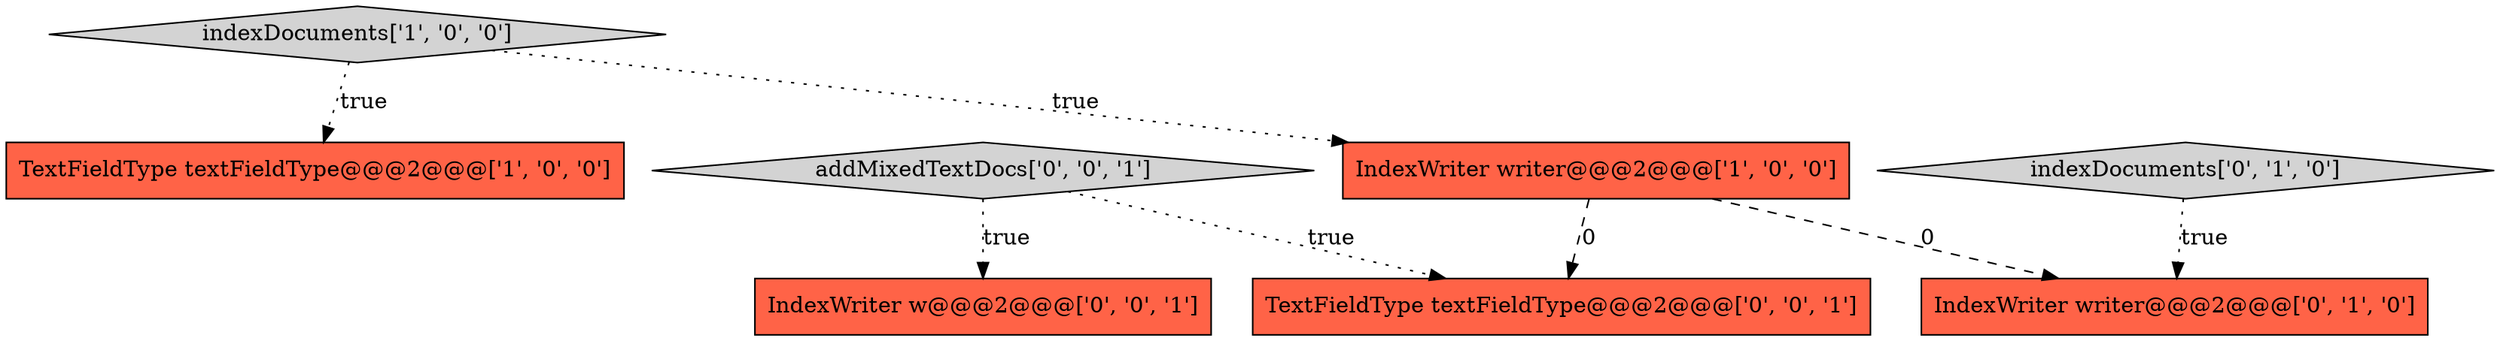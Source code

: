 digraph {
0 [style = filled, label = "indexDocuments['1', '0', '0']", fillcolor = lightgray, shape = diamond image = "AAA0AAABBB1BBB"];
6 [style = filled, label = "TextFieldType textFieldType@@@2@@@['0', '0', '1']", fillcolor = tomato, shape = box image = "AAA0AAABBB3BBB"];
1 [style = filled, label = "TextFieldType textFieldType@@@2@@@['1', '0', '0']", fillcolor = tomato, shape = box image = "AAA0AAABBB1BBB"];
5 [style = filled, label = "IndexWriter w@@@2@@@['0', '0', '1']", fillcolor = tomato, shape = box image = "AAA0AAABBB3BBB"];
4 [style = filled, label = "indexDocuments['0', '1', '0']", fillcolor = lightgray, shape = diamond image = "AAA0AAABBB2BBB"];
7 [style = filled, label = "addMixedTextDocs['0', '0', '1']", fillcolor = lightgray, shape = diamond image = "AAA0AAABBB3BBB"];
2 [style = filled, label = "IndexWriter writer@@@2@@@['1', '0', '0']", fillcolor = tomato, shape = box image = "AAA1AAABBB1BBB"];
3 [style = filled, label = "IndexWriter writer@@@2@@@['0', '1', '0']", fillcolor = tomato, shape = box image = "AAA1AAABBB2BBB"];
7->6 [style = dotted, label="true"];
4->3 [style = dotted, label="true"];
0->2 [style = dotted, label="true"];
2->3 [style = dashed, label="0"];
0->1 [style = dotted, label="true"];
7->5 [style = dotted, label="true"];
2->6 [style = dashed, label="0"];
}
